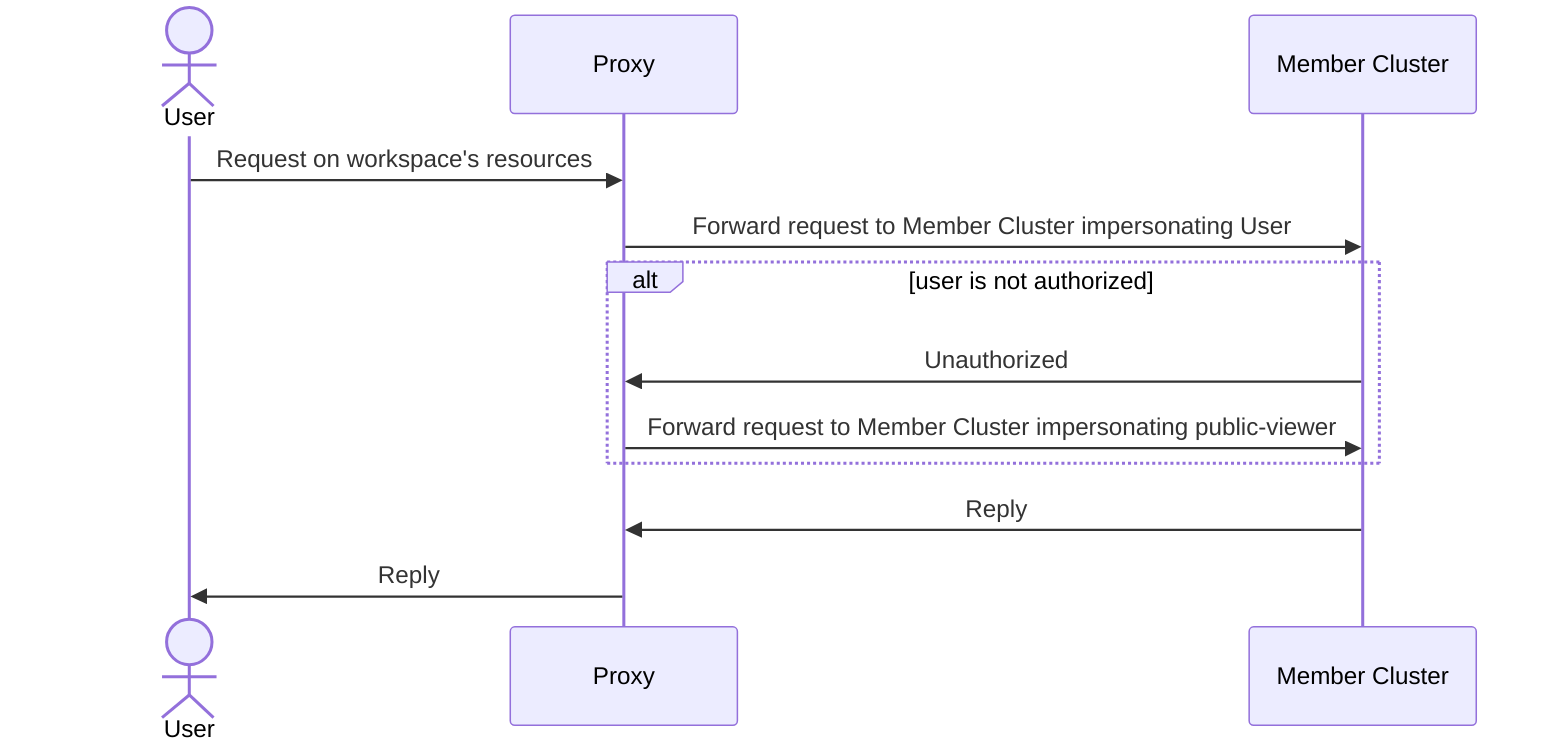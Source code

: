 sequenceDiagram
  actor U as User

  participant P as Proxy
  participant MC as Member Cluster

  U->>P: Request on workspace's resources
  P->>MC: Forward request to Member Cluster impersonating User

  alt user is not authorized
    MC->>P: Unauthorized
    P->>MC: Forward request to Member Cluster impersonating public-viewer
  end

  MC->>P: Reply
  P->>U: Reply